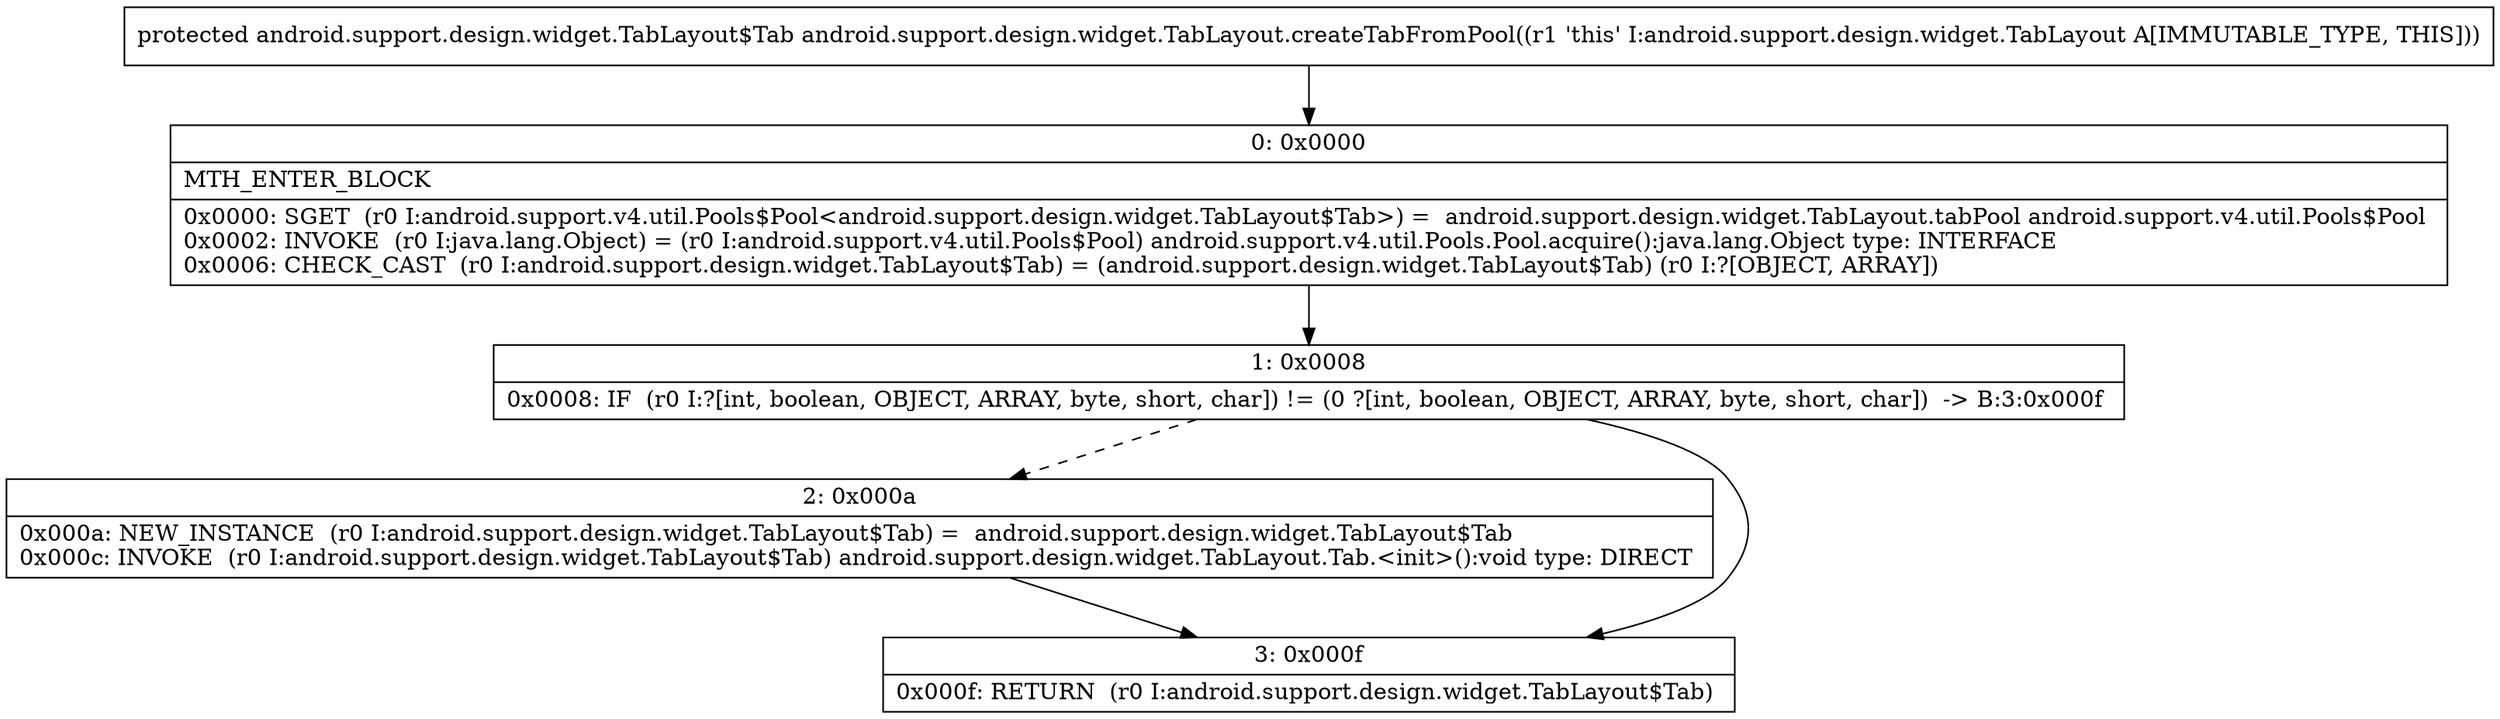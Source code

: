 digraph "CFG forandroid.support.design.widget.TabLayout.createTabFromPool()Landroid\/support\/design\/widget\/TabLayout$Tab;" {
Node_0 [shape=record,label="{0\:\ 0x0000|MTH_ENTER_BLOCK\l|0x0000: SGET  (r0 I:android.support.v4.util.Pools$Pool\<android.support.design.widget.TabLayout$Tab\>) =  android.support.design.widget.TabLayout.tabPool android.support.v4.util.Pools$Pool \l0x0002: INVOKE  (r0 I:java.lang.Object) = (r0 I:android.support.v4.util.Pools$Pool) android.support.v4.util.Pools.Pool.acquire():java.lang.Object type: INTERFACE \l0x0006: CHECK_CAST  (r0 I:android.support.design.widget.TabLayout$Tab) = (android.support.design.widget.TabLayout$Tab) (r0 I:?[OBJECT, ARRAY]) \l}"];
Node_1 [shape=record,label="{1\:\ 0x0008|0x0008: IF  (r0 I:?[int, boolean, OBJECT, ARRAY, byte, short, char]) != (0 ?[int, boolean, OBJECT, ARRAY, byte, short, char])  \-\> B:3:0x000f \l}"];
Node_2 [shape=record,label="{2\:\ 0x000a|0x000a: NEW_INSTANCE  (r0 I:android.support.design.widget.TabLayout$Tab) =  android.support.design.widget.TabLayout$Tab \l0x000c: INVOKE  (r0 I:android.support.design.widget.TabLayout$Tab) android.support.design.widget.TabLayout.Tab.\<init\>():void type: DIRECT \l}"];
Node_3 [shape=record,label="{3\:\ 0x000f|0x000f: RETURN  (r0 I:android.support.design.widget.TabLayout$Tab) \l}"];
MethodNode[shape=record,label="{protected android.support.design.widget.TabLayout$Tab android.support.design.widget.TabLayout.createTabFromPool((r1 'this' I:android.support.design.widget.TabLayout A[IMMUTABLE_TYPE, THIS])) }"];
MethodNode -> Node_0;
Node_0 -> Node_1;
Node_1 -> Node_2[style=dashed];
Node_1 -> Node_3;
Node_2 -> Node_3;
}

